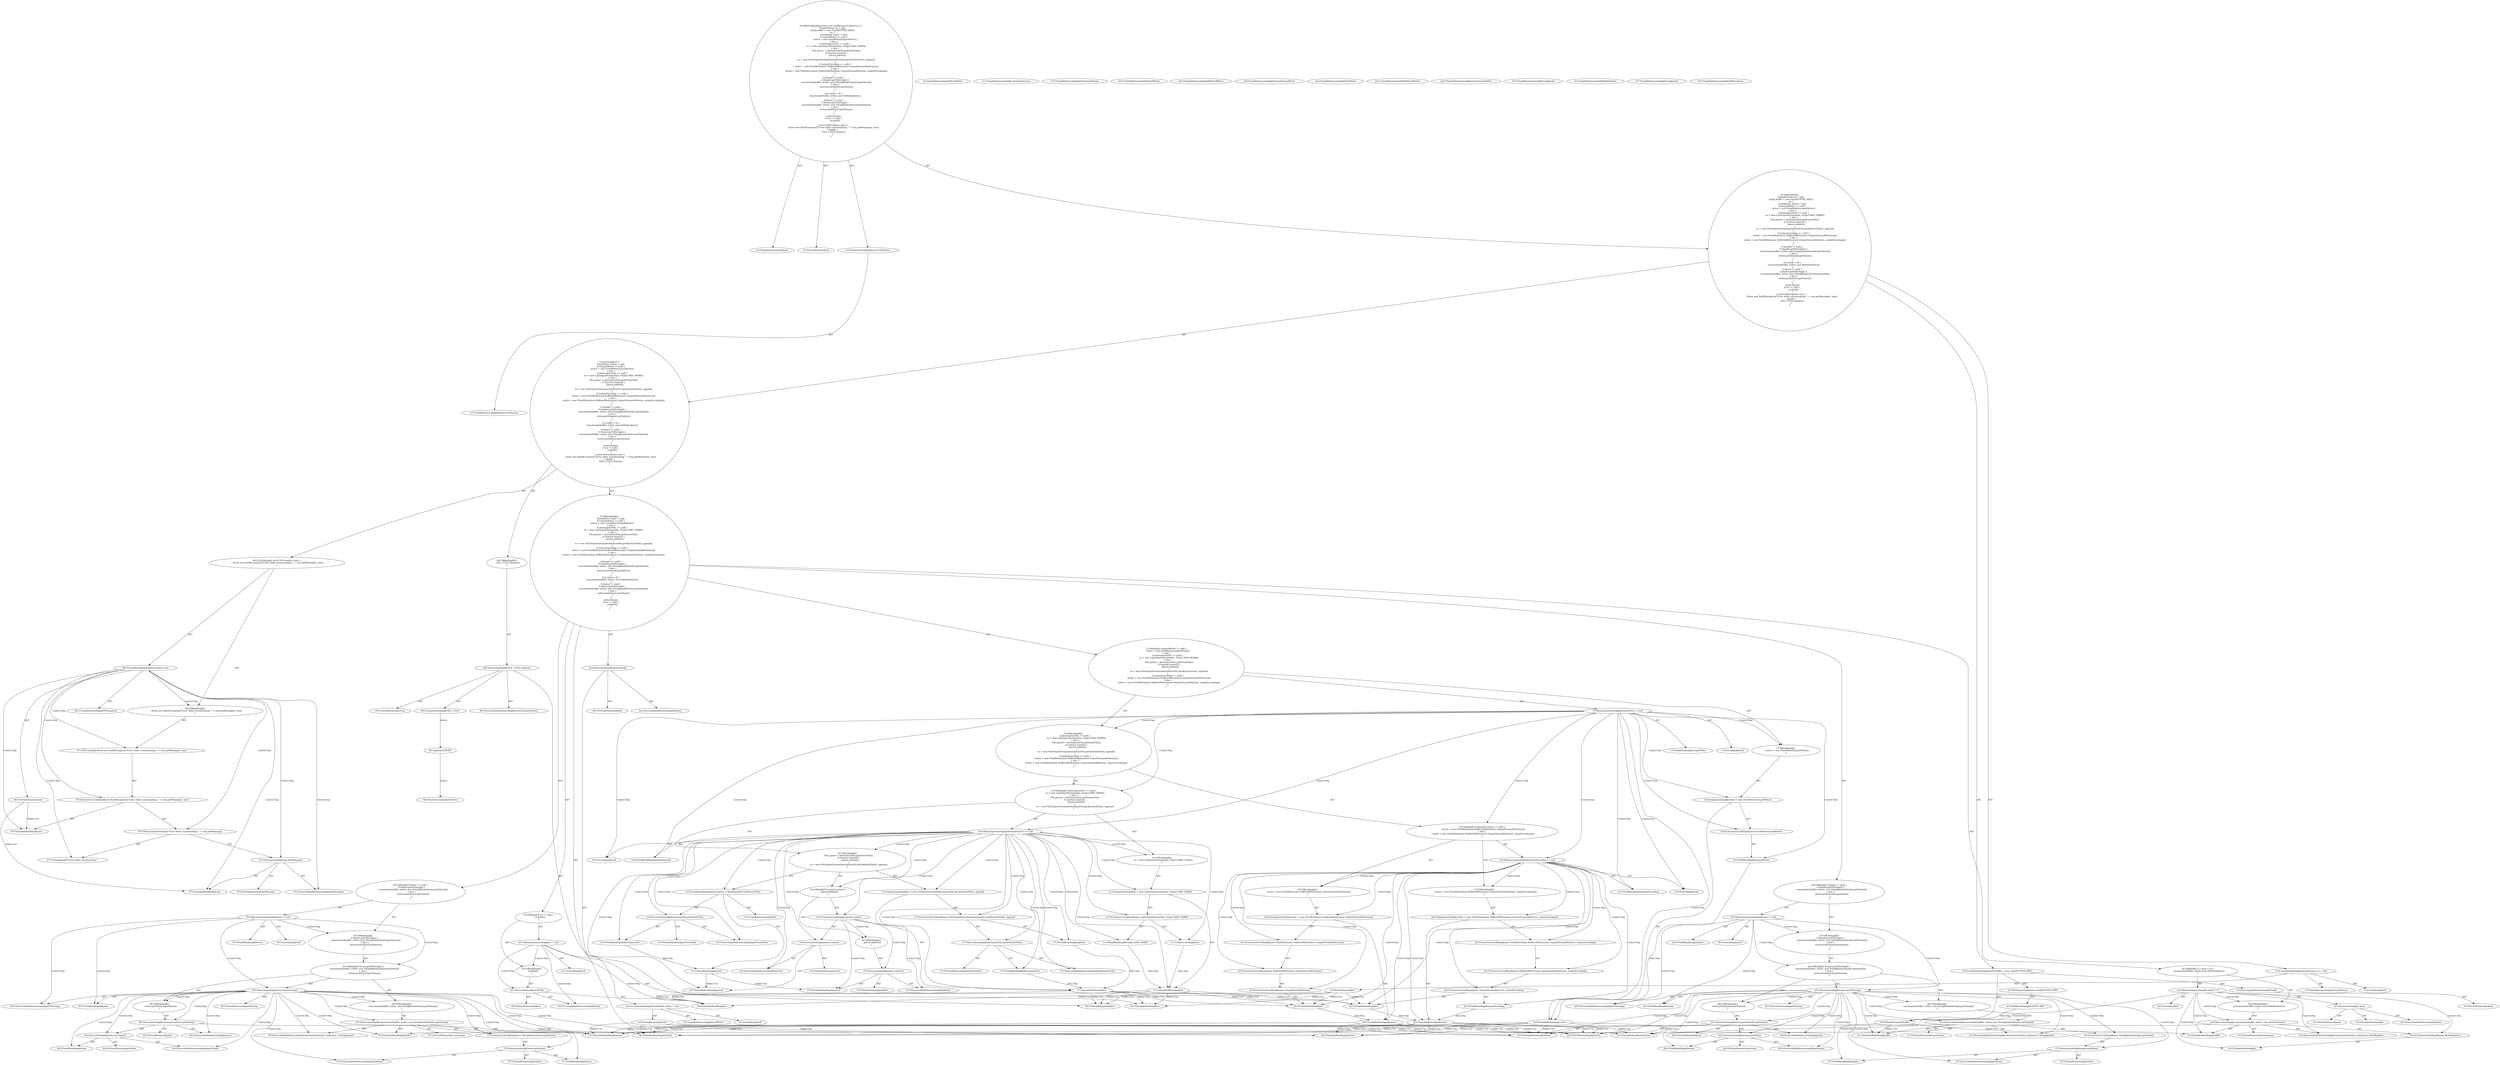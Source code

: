 digraph "cat#?,ResourceCollection" {
0 [label="2:CtTypeReferenceImpl@void" shape=ellipse]
1 [label="2:CtVirtualElement@cat" shape=ellipse]
2 [label="2:CtParameterImpl@ResourceCollection c" shape=ellipse]
3 [label="2:CtTypeReferenceImpl@ResourceCollection" shape=ellipse]
4 [label="3:CtTypeReferenceImpl@OutputStream" shape=ellipse]
5 [label="3:CtLiteralImpl@null" shape=ellipse]
6 [label="3:CtVirtualElement@os" shape=ellipse]
7 [label="3:CtLocalVariableImpl@OutputStream os = null" shape=ellipse]
8 [label="4:CtVirtualElement@char[]" shape=ellipse]
9 [label="4:CtArrayTypeReferenceImpl@char[]" shape=ellipse]
10 [label="4:CtNewArrayImpl@new char[BUFFER_SIZE]" shape=ellipse]
11 [label="4:CtFieldReadImpl@BUFFER_SIZE" shape=ellipse]
12 [label="4:CtVirtualElement@buffer" shape=ellipse]
13 [label="4:CtLocalVariableImpl@char[] buffer = new char[BUFFER_SIZE]" shape=ellipse]
14 [label="6:CtTypeReferenceImpl@PrintWriter" shape=ellipse]
15 [label="6:CtLiteralImpl@null" shape=ellipse]
16 [label="6:CtVirtualElement@writer" shape=ellipse]
17 [label="6:CtLocalVariableImpl@PrintWriter writer = null" shape=ellipse]
18 [label="7:CtFieldReadImpl@outputWriter" shape=ellipse]
19 [label="7:CtLiteralImpl@null" shape=ellipse]
20 [label="7:CtBinaryOperatorImpl@outputWriter != null" shape=ellipse]
21 [label="8:CtVariableWriteImpl@writer" shape=ellipse]
22 [label="8:CtTypeReferenceImpl@PrintWriter" shape=ellipse]
23 [label="8:CtFieldReadImpl@outputWriter" shape=ellipse]
24 [label="8:CtConstructorCallImpl@new PrintWriter(outputWriter)" shape=ellipse]
25 [label="8:CtAssignmentImpl@writer = new PrintWriter(outputWriter)" shape=ellipse]
26 [label="7:CtBlockImpl@\{
    writer = new PrintWriter(outputWriter);
\}" shape=ellipse]
27 [label="10:CtFieldReadImpl@destinationFile" shape=ellipse]
28 [label="10:CtLiteralImpl@null" shape=ellipse]
29 [label="10:CtBinaryOperatorImpl@destinationFile == null" shape=ellipse]
30 [label="11:CtVariableWriteImpl@os" shape=ellipse]
31 [label="11:CtTypeReferenceImpl@LogOutputStream" shape=ellipse]
32 [label="11:CtThisAccessImpl@this" shape=ellipse]
33 [label="11:CtFieldReadImpl@Project.MSG_WARN" shape=ellipse]
34 [label="11:CtConstructorCallImpl@new LogOutputStream(this, Project.MSG_WARN)" shape=ellipse]
35 [label="11:CtAssignmentImpl@os = new LogOutputStream(this, Project.MSG_WARN)" shape=ellipse]
36 [label="10:CtBlockImpl@\{
    os = new LogOutputStream(this, Project.MSG_WARN);
\}" shape=ellipse]
37 [label="13:CtTypeReferenceImpl@File" shape=ellipse]
38 [label="13:CtExecutableReferenceImpl@getParentFile()" shape=ellipse]
39 [label="13:CtVirtualElement@getParentFile" shape=ellipse]
40 [label="13:CtFieldReadImpl@destinationFile" shape=ellipse]
41 [label="13:CtInvocationImpl@destinationFile.getParentFile()" shape=ellipse]
42 [label="13:CtVirtualElement@parent" shape=ellipse]
43 [label="13:CtLocalVariableImpl@File parent = destinationFile.getParentFile()" shape=ellipse]
44 [label="14:CtExecutableReferenceImpl@exists()" shape=ellipse]
45 [label="14:CtVirtualElement@exists" shape=ellipse]
46 [label="14:CtVariableReadImpl@parent" shape=ellipse]
47 [label="14:CtInvocationImpl@parent.exists()" shape=ellipse]
48 [label="14:CtUnaryOperatorImpl@!parent.exists()" shape=ellipse]
49 [label="15:CtExecutableReferenceImpl@mkdirs()" shape=ellipse]
50 [label="15:CtVirtualElement@mkdirs" shape=ellipse]
51 [label="15:CtVariableReadImpl@parent" shape=ellipse]
52 [label="15:CtInvocationImpl@parent.mkdirs()" shape=ellipse]
53 [label="14:CtBlockImpl@\{
    parent.mkdirs();
\}" shape=ellipse]
54 [label="14:CtIfImpl@if (!parent.exists()) \{
    parent.mkdirs();
\}" shape=ellipse]
55 [label="17:CtVariableWriteImpl@os" shape=ellipse]
56 [label="17:CtTypeReferenceImpl@FileOutputStream" shape=ellipse]
57 [label="17:CtExecutableReferenceImpl@getAbsolutePath()" shape=ellipse]
58 [label="17:CtVirtualElement@getAbsolutePath" shape=ellipse]
59 [label="17:CtFieldReadImpl@destinationFile" shape=ellipse]
60 [label="17:CtInvocationImpl@destinationFile.getAbsolutePath()" shape=ellipse]
61 [label="17:CtFieldReadImpl@append" shape=ellipse]
62 [label="17:CtConstructorCallImpl@new FileOutputStream(destinationFile.getAbsolutePath(), append)" shape=ellipse]
63 [label="17:CtAssignmentImpl@os = new FileOutputStream(destinationFile.getAbsolutePath(), append)" shape=ellipse]
64 [label="12:CtBlockImpl@\{
    File parent = destinationFile.getParentFile();
    if (!parent.exists()) \{
        parent.mkdirs();
    \}
    os = new FileOutputStream(destinationFile.getAbsolutePath(), append);
\}" shape=ellipse]
65 [label="10:CtIfImpl@if (destinationFile == null) \{
    os = new LogOutputStream(this, Project.MSG_WARN);
\} else \{
    File parent = destinationFile.getParentFile();
    if (!parent.exists()) \{
        parent.mkdirs();
    \}
    os = new FileOutputStream(destinationFile.getAbsolutePath(), append);
\}" shape=ellipse]
66 [label="19:CtFieldReadImpl@outputEncoding" shape=ellipse]
67 [label="19:CtLiteralImpl@null" shape=ellipse]
68 [label="19:CtBinaryOperatorImpl@outputEncoding == null" shape=ellipse]
69 [label="20:CtVariableWriteImpl@writer" shape=ellipse]
70 [label="20:CtTypeReferenceImpl@PrintWriter" shape=ellipse]
71 [label="20:CtTypeReferenceImpl@BufferedWriter" shape=ellipse]
72 [label="20:CtTypeReferenceImpl@OutputStreamWriter" shape=ellipse]
73 [label="20:CtVariableReadImpl@os" shape=ellipse]
74 [label="20:CtConstructorCallImpl@new OutputStreamWriter(os)" shape=ellipse]
75 [label="20:CtConstructorCallImpl@new BufferedWriter(new OutputStreamWriter(os))" shape=ellipse]
76 [label="20:CtConstructorCallImpl@new PrintWriter(new BufferedWriter(new OutputStreamWriter(os)))" shape=ellipse]
77 [label="20:CtAssignmentImpl@writer = new PrintWriter(new BufferedWriter(new OutputStreamWriter(os)))" shape=ellipse]
78 [label="19:CtBlockImpl@\{
    writer = new PrintWriter(new BufferedWriter(new OutputStreamWriter(os)));
\}" shape=ellipse]
79 [label="22:CtVariableWriteImpl@writer" shape=ellipse]
80 [label="22:CtTypeReferenceImpl@PrintWriter" shape=ellipse]
81 [label="22:CtTypeReferenceImpl@BufferedWriter" shape=ellipse]
82 [label="22:CtTypeReferenceImpl@OutputStreamWriter" shape=ellipse]
83 [label="22:CtVariableReadImpl@os" shape=ellipse]
84 [label="22:CtFieldReadImpl@outputEncoding" shape=ellipse]
85 [label="22:CtConstructorCallImpl@new OutputStreamWriter(os, outputEncoding)" shape=ellipse]
86 [label="22:CtConstructorCallImpl@new BufferedWriter(new OutputStreamWriter(os, outputEncoding))" shape=ellipse]
87 [label="22:CtConstructorCallImpl@new PrintWriter(new BufferedWriter(new OutputStreamWriter(os, outputEncoding)))" shape=ellipse]
88 [label="22:CtAssignmentImpl@writer = new PrintWriter(new BufferedWriter(new OutputStreamWriter(os, outputEncoding)))" shape=ellipse]
89 [label="21:CtBlockImpl@\{
    writer = new PrintWriter(new BufferedWriter(new OutputStreamWriter(os, outputEncoding)));
\}" shape=ellipse]
90 [label="19:CtIfImpl@if (outputEncoding == null) \{
    writer = new PrintWriter(new BufferedWriter(new OutputStreamWriter(os)));
\} else \{
    writer = new PrintWriter(new BufferedWriter(new OutputStreamWriter(os, outputEncoding)));
\}" shape=ellipse]
91 [label="9:CtBlockImpl@\{
    if (destinationFile == null) \{
        os = new LogOutputStream(this, Project.MSG_WARN);
    \} else \{
        File parent = destinationFile.getParentFile();
        if (!parent.exists()) \{
            parent.mkdirs();
        \}
        os = new FileOutputStream(destinationFile.getAbsolutePath(), append);
    \}
    if (outputEncoding == null) \{
        writer = new PrintWriter(new BufferedWriter(new OutputStreamWriter(os)));
    \} else \{
        writer = new PrintWriter(new BufferedWriter(new OutputStreamWriter(os, outputEncoding)));
    \}
\}" shape=ellipse]
92 [label="7:CtIfImpl@if (outputWriter != null) \{
    writer = new PrintWriter(outputWriter);
\} else \{
    if (destinationFile == null) \{
        os = new LogOutputStream(this, Project.MSG_WARN);
    \} else \{
        File parent = destinationFile.getParentFile();
        if (!parent.exists()) \{
            parent.mkdirs();
        \}
        os = new FileOutputStream(destinationFile.getAbsolutePath(), append);
    \}
    if (outputEncoding == null) \{
        writer = new PrintWriter(new BufferedWriter(new OutputStreamWriter(os)));
    \} else \{
        writer = new PrintWriter(new BufferedWriter(new OutputStreamWriter(os, outputEncoding)));
    \}
\}" shape=ellipse]
93 [label="25:CtFieldReadImpl@header" shape=ellipse]
94 [label="25:CtLiteralImpl@null" shape=ellipse]
95 [label="25:CtBinaryOperatorImpl@header != null" shape=ellipse]
96 [label="26:CtExecutableReferenceImpl@getFiltering()" shape=ellipse]
97 [label="26:CtVirtualElement@getFiltering" shape=ellipse]
98 [label="26:CtFieldReadImpl@header" shape=ellipse]
99 [label="26:CtInvocationImpl@header.getFiltering()" shape=ellipse]
100 [label="27:CtExecutableReferenceImpl@concatenate(char[],<unknown>,StringReader)" shape=ellipse]
101 [label="27:CtVirtualElement@concatenate" shape=ellipse]
102 [label="27:CtVariableReadImpl@buffer" shape=ellipse]
103 [label="27:CtVariableReadImpl@writer" shape=ellipse]
104 [label="27:CtTypeReferenceImpl@StringReader" shape=ellipse]
105 [label="27:CtExecutableReferenceImpl@getValue()" shape=ellipse]
106 [label="27:CtVirtualElement@getValue" shape=ellipse]
107 [label="27:CtFieldReadImpl@header" shape=ellipse]
108 [label="27:CtInvocationImpl@header.getValue()" shape=ellipse]
109 [label="27:CtConstructorCallImpl@new StringReader(header.getValue())" shape=ellipse]
110 [label="27:CtInvocationImpl@concatenate(buffer, writer, new StringReader(header.getValue()))" shape=ellipse]
111 [label="26:CtBlockImpl@\{
    concatenate(buffer, writer, new StringReader(header.getValue()));
\}" shape=ellipse]
112 [label="29:CtExecutableReferenceImpl@print()" shape=ellipse]
113 [label="29:CtVirtualElement@print" shape=ellipse]
114 [label="29:CtVariableReadImpl@writer" shape=ellipse]
115 [label="29:CtExecutableReferenceImpl@getValue()" shape=ellipse]
116 [label="29:CtVirtualElement@getValue" shape=ellipse]
117 [label="29:CtFieldReadImpl@header" shape=ellipse]
118 [label="29:CtInvocationImpl@header.getValue()" shape=ellipse]
119 [label="29:CtInvocationImpl@writer.print(header.getValue())" shape=ellipse]
120 [label="28:CtBlockImpl@\{
    writer.print(header.getValue());
\}" shape=ellipse]
121 [label="26:CtIfImpl@if (header.getFiltering()) \{
    concatenate(buffer, writer, new StringReader(header.getValue()));
\} else \{
    writer.print(header.getValue());
\}" shape=ellipse]
122 [label="25:CtBlockImpl@\{
    if (header.getFiltering()) \{
        concatenate(buffer, writer, new StringReader(header.getValue()));
    \} else \{
        writer.print(header.getValue());
    \}
\}" shape=ellipse]
123 [label="25:CtIfImpl@if (header != null) \{
    if (header.getFiltering()) \{
        concatenate(buffer, writer, new StringReader(header.getValue()));
    \} else \{
        writer.print(header.getValue());
    \}
\}" shape=ellipse]
124 [label="32:CtExecutableReferenceImpl@size()" shape=ellipse]
125 [label="32:CtVirtualElement@size" shape=ellipse]
126 [label="32:CtVariableReadImpl@c" shape=ellipse]
127 [label="32:CtInvocationImpl@c.size()" shape=ellipse]
128 [label="32:CtLiteralImpl@0" shape=ellipse]
129 [label="32:CtBinaryOperatorImpl@c.size() > 0" shape=ellipse]
130 [label="33:CtExecutableReferenceImpl@concatenate(char[],<unknown>,MultiReader)" shape=ellipse]
131 [label="33:CtVirtualElement@concatenate" shape=ellipse]
132 [label="33:CtVariableReadImpl@buffer" shape=ellipse]
133 [label="33:CtVariableReadImpl@writer" shape=ellipse]
134 [label="33:CtTypeReferenceImpl@MultiReader" shape=ellipse]
135 [label="33:CtVariableReadImpl@c" shape=ellipse]
136 [label="33:CtConstructorCallImpl@new MultiReader(c)" shape=ellipse]
137 [label="33:CtInvocationImpl@concatenate(buffer, writer, new MultiReader(c))" shape=ellipse]
138 [label="32:CtBlockImpl@\{
    concatenate(buffer, writer, new MultiReader(c));
\}" shape=ellipse]
139 [label="32:CtIfImpl@if (c.size() > 0) \{
    concatenate(buffer, writer, new MultiReader(c));
\}" shape=ellipse]
140 [label="35:CtFieldReadImpl@footer" shape=ellipse]
141 [label="35:CtLiteralImpl@null" shape=ellipse]
142 [label="35:CtBinaryOperatorImpl@footer != null" shape=ellipse]
143 [label="36:CtExecutableReferenceImpl@getFiltering()" shape=ellipse]
144 [label="36:CtVirtualElement@getFiltering" shape=ellipse]
145 [label="36:CtFieldReadImpl@footer" shape=ellipse]
146 [label="36:CtInvocationImpl@footer.getFiltering()" shape=ellipse]
147 [label="37:CtExecutableReferenceImpl@concatenate(char[],<unknown>,StringReader)" shape=ellipse]
148 [label="37:CtVirtualElement@concatenate" shape=ellipse]
149 [label="37:CtVariableReadImpl@buffer" shape=ellipse]
150 [label="37:CtVariableReadImpl@writer" shape=ellipse]
151 [label="37:CtTypeReferenceImpl@StringReader" shape=ellipse]
152 [label="37:CtExecutableReferenceImpl@getValue()" shape=ellipse]
153 [label="37:CtVirtualElement@getValue" shape=ellipse]
154 [label="37:CtFieldReadImpl@footer" shape=ellipse]
155 [label="37:CtInvocationImpl@footer.getValue()" shape=ellipse]
156 [label="37:CtConstructorCallImpl@new StringReader(footer.getValue())" shape=ellipse]
157 [label="37:CtInvocationImpl@concatenate(buffer, writer, new StringReader(footer.getValue()))" shape=ellipse]
158 [label="36:CtBlockImpl@\{
    concatenate(buffer, writer, new StringReader(footer.getValue()));
\}" shape=ellipse]
159 [label="39:CtExecutableReferenceImpl@print()" shape=ellipse]
160 [label="39:CtVirtualElement@print" shape=ellipse]
161 [label="39:CtVariableReadImpl@writer" shape=ellipse]
162 [label="39:CtExecutableReferenceImpl@getValue()" shape=ellipse]
163 [label="39:CtVirtualElement@getValue" shape=ellipse]
164 [label="39:CtFieldReadImpl@footer" shape=ellipse]
165 [label="39:CtInvocationImpl@footer.getValue()" shape=ellipse]
166 [label="39:CtInvocationImpl@writer.print(footer.getValue())" shape=ellipse]
167 [label="38:CtBlockImpl@\{
    writer.print(footer.getValue());
\}" shape=ellipse]
168 [label="36:CtIfImpl@if (footer.getFiltering()) \{
    concatenate(buffer, writer, new StringReader(footer.getValue()));
\} else \{
    writer.print(footer.getValue());
\}" shape=ellipse]
169 [label="35:CtBlockImpl@\{
    if (footer.getFiltering()) \{
        concatenate(buffer, writer, new StringReader(footer.getValue()));
    \} else \{
        writer.print(footer.getValue());
    \}
\}" shape=ellipse]
170 [label="35:CtIfImpl@if (footer != null) \{
    if (footer.getFiltering()) \{
        concatenate(buffer, writer, new StringReader(footer.getValue()));
    \} else \{
        writer.print(footer.getValue());
    \}
\}" shape=ellipse]
171 [label="42:CtExecutableReferenceImpl@flush()" shape=ellipse]
172 [label="42:CtVirtualElement@flush" shape=ellipse]
173 [label="42:CtVariableReadImpl@writer" shape=ellipse]
174 [label="42:CtInvocationImpl@writer.flush()" shape=ellipse]
175 [label="43:CtVariableReadImpl@os" shape=ellipse]
176 [label="43:CtLiteralImpl@null" shape=ellipse]
177 [label="43:CtBinaryOperatorImpl@os != null" shape=ellipse]
178 [label="44:CtExecutableReferenceImpl@flush()" shape=ellipse]
179 [label="44:CtVirtualElement@flush" shape=ellipse]
180 [label="44:CtVariableReadImpl@os" shape=ellipse]
181 [label="44:CtInvocationImpl@os.flush()" shape=ellipse]
182 [label="43:CtBlockImpl@\{
    os.flush();
\}" shape=ellipse]
183 [label="43:CtIfImpl@if (os != null) \{
    os.flush();
\}" shape=ellipse]
184 [label="5:CtBlockImpl@\{
    PrintWriter writer = null;
    if (outputWriter != null) \{
        writer = new PrintWriter(outputWriter);
    \} else \{
        if (destinationFile == null) \{
            os = new LogOutputStream(this, Project.MSG_WARN);
        \} else \{
            File parent = destinationFile.getParentFile();
            if (!parent.exists()) \{
                parent.mkdirs();
            \}
            os = new FileOutputStream(destinationFile.getAbsolutePath(), append);
        \}
        if (outputEncoding == null) \{
            writer = new PrintWriter(new BufferedWriter(new OutputStreamWriter(os)));
        \} else \{
            writer = new PrintWriter(new BufferedWriter(new OutputStreamWriter(os, outputEncoding)));
        \}
    \}
    if (header != null) \{
        if (header.getFiltering()) \{
            concatenate(buffer, writer, new StringReader(header.getValue()));
        \} else \{
            writer.print(header.getValue());
        \}
    \}
    if (c.size() > 0) \{
        concatenate(buffer, writer, new MultiReader(c));
    \}
    if (footer != null) \{
        if (footer.getFiltering()) \{
            concatenate(buffer, writer, new StringReader(footer.getValue()));
        \} else \{
            writer.print(footer.getValue());
        \}
    \}
    writer.flush();
    if (os != null) \{
        os.flush();
    \}
\}" shape=ellipse]
185 [label="46:CtVirtualElement@ioex" shape=ellipse]
186 [label="46:CtTypeReferenceImpl@IOException" shape=ellipse]
187 [label="46:CtCatchVariableImpl@IOException ioex" shape=ellipse]
188 [label="47:CtTypeReferenceImpl@BuildException" shape=ellipse]
189 [label="47:CtLiteralImpl@\"Error while concatenating: \"" shape=ellipse]
190 [label="47:CtExecutableReferenceImpl@getMessage()" shape=ellipse]
191 [label="47:CtVirtualElement@getMessage" shape=ellipse]
192 [label="47:CtVariableReadImpl@ioex" shape=ellipse]
193 [label="47:CtInvocationImpl@ioex.getMessage()" shape=ellipse]
194 [label="47:CtBinaryOperatorImpl@\"Error while concatenating: \" + ioex.getMessage()" shape=ellipse]
195 [label="47:CtVariableReadImpl@ioex" shape=ellipse]
196 [label="47:CtConstructorCallImpl@new BuildException(\"Error while concatenating: \" + ioex.getMessage(), ioex)" shape=ellipse]
197 [label="47:CtThrowImpl@throw new BuildException(\"Error while concatenating: \" + ioex.getMessage(), ioex)" shape=ellipse]
198 [label="46:CtBlockImpl@\{
    throw new BuildException(\"Error while concatenating: \" + ioex.getMessage(), ioex);
\}" shape=ellipse]
199 [label="46:CtCatchImpl@ catch (IOException ioex) \{
    throw new BuildException(\"Error while concatenating: \" + ioex.getMessage(), ioex);
\}" shape=ellipse]
200 [label="49:CtExecutableReferenceImpl@close(OutputStream)" shape=ellipse]
201 [label="49:CtVirtualElement@close" shape=ellipse]
202 [label="49:CtTypeAccessImpl@FILE_UTILS" shape=ellipse]
203 [label="49:CtVariableReadImpl@os" shape=ellipse]
204 [label="49:CtInvocationImpl@FILE_UTILS.close(os)" shape=ellipse]
205 [label="48:CtBlockImpl@\{
    FILE_UTILS.close(os);
\}" shape=ellipse]
206 [label="5:CtTryImpl@try \{
    PrintWriter writer = null;
    if (outputWriter != null) \{
        writer = new PrintWriter(outputWriter);
    \} else \{
        if (destinationFile == null) \{
            os = new LogOutputStream(this, Project.MSG_WARN);
        \} else \{
            File parent = destinationFile.getParentFile();
            if (!parent.exists()) \{
                parent.mkdirs();
            \}
            os = new FileOutputStream(destinationFile.getAbsolutePath(), append);
        \}
        if (outputEncoding == null) \{
            writer = new PrintWriter(new BufferedWriter(new OutputStreamWriter(os)));
        \} else \{
            writer = new PrintWriter(new BufferedWriter(new OutputStreamWriter(os, outputEncoding)));
        \}
    \}
    if (header != null) \{
        if (header.getFiltering()) \{
            concatenate(buffer, writer, new StringReader(header.getValue()));
        \} else \{
            writer.print(header.getValue());
        \}
    \}
    if (c.size() > 0) \{
        concatenate(buffer, writer, new MultiReader(c));
    \}
    if (footer != null) \{
        if (footer.getFiltering()) \{
            concatenate(buffer, writer, new StringReader(footer.getValue()));
        \} else \{
            writer.print(footer.getValue());
        \}
    \}
    writer.flush();
    if (os != null) \{
        os.flush();
    \}
\} catch (IOException ioex) \{
    throw new BuildException(\"Error while concatenating: \" + ioex.getMessage(), ioex);
\} finally \{
    FILE_UTILS.close(os);
\}" shape=ellipse]
207 [label="2:CtBlockImpl@\{
    OutputStream os = null;
    char[] buffer = new char[BUFFER_SIZE];
    try \{
        PrintWriter writer = null;
        if (outputWriter != null) \{
            writer = new PrintWriter(outputWriter);
        \} else \{
            if (destinationFile == null) \{
                os = new LogOutputStream(this, Project.MSG_WARN);
            \} else \{
                File parent = destinationFile.getParentFile();
                if (!parent.exists()) \{
                    parent.mkdirs();
                \}
                os = new FileOutputStream(destinationFile.getAbsolutePath(), append);
            \}
            if (outputEncoding == null) \{
                writer = new PrintWriter(new BufferedWriter(new OutputStreamWriter(os)));
            \} else \{
                writer = new PrintWriter(new BufferedWriter(new OutputStreamWriter(os, outputEncoding)));
            \}
        \}
        if (header != null) \{
            if (header.getFiltering()) \{
                concatenate(buffer, writer, new StringReader(header.getValue()));
            \} else \{
                writer.print(header.getValue());
            \}
        \}
        if (c.size() > 0) \{
            concatenate(buffer, writer, new MultiReader(c));
        \}
        if (footer != null) \{
            if (footer.getFiltering()) \{
                concatenate(buffer, writer, new StringReader(footer.getValue()));
            \} else \{
                writer.print(footer.getValue());
            \}
        \}
        writer.flush();
        if (os != null) \{
            os.flush();
        \}
    \} catch (IOException ioex) \{
        throw new BuildException(\"Error while concatenating: \" + ioex.getMessage(), ioex);
    \} finally \{
        FILE_UTILS.close(os);
    \}
\}" shape=ellipse]
208 [label="2:CtMethodImpl@private void cat(ResourceCollection c) \{
    OutputStream os = null;
    char[] buffer = new char[BUFFER_SIZE];
    try \{
        PrintWriter writer = null;
        if (outputWriter != null) \{
            writer = new PrintWriter(outputWriter);
        \} else \{
            if (destinationFile == null) \{
                os = new LogOutputStream(this, Project.MSG_WARN);
            \} else \{
                File parent = destinationFile.getParentFile();
                if (!parent.exists()) \{
                    parent.mkdirs();
                \}
                os = new FileOutputStream(destinationFile.getAbsolutePath(), append);
            \}
            if (outputEncoding == null) \{
                writer = new PrintWriter(new BufferedWriter(new OutputStreamWriter(os)));
            \} else \{
                writer = new PrintWriter(new BufferedWriter(new OutputStreamWriter(os, outputEncoding)));
            \}
        \}
        if (header != null) \{
            if (header.getFiltering()) \{
                concatenate(buffer, writer, new StringReader(header.getValue()));
            \} else \{
                writer.print(header.getValue());
            \}
        \}
        if (c.size() > 0) \{
            concatenate(buffer, writer, new MultiReader(c));
        \}
        if (footer != null) \{
            if (footer.getFiltering()) \{
                concatenate(buffer, writer, new StringReader(footer.getValue()));
            \} else \{
                writer.print(footer.getValue());
            \}
        \}
        writer.flush();
        if (os != null) \{
            os.flush();
        \}
    \} catch (IOException ioex) \{
        throw new BuildException(\"Error while concatenating: \" + ioex.getMessage(), ioex);
    \} finally \{
        FILE_UTILS.close(os);
    \}
\}" shape=ellipse]
209 [label="49:Update@UPDATE" shape=ellipse]
210 [label="49:CtTypeAccessImpl@FileUtils" shape=ellipse]
2 -> 3 [label="AST"];
6 -> 73 [label="Define-Use"];
6 -> 83 [label="Define-Use"];
6 -> 175 [label="Define-Use"];
6 -> 180 [label="Define-Use"];
6 -> 203 [label="Define-Use"];
7 -> 6 [label="AST"];
7 -> 4 [label="AST"];
7 -> 5 [label="AST"];
9 -> 8 [label="AST"];
10 -> 11 [label="AST"];
11 -> 12 [label="Data Dep"];
12 -> 102 [label="Define-Use"];
12 -> 132 [label="Define-Use"];
12 -> 149 [label="Define-Use"];
13 -> 12 [label="AST"];
13 -> 9 [label="AST"];
13 -> 10 [label="AST"];
16 -> 103 [label="Define-Use"];
16 -> 114 [label="Define-Use"];
16 -> 133 [label="Define-Use"];
16 -> 150 [label="Define-Use"];
16 -> 161 [label="Define-Use"];
16 -> 173 [label="Define-Use"];
17 -> 16 [label="AST"];
17 -> 14 [label="AST"];
17 -> 15 [label="AST"];
20 -> 18 [label="AST"];
20 -> 19 [label="AST"];
20 -> 26 [label="Control Dep"];
20 -> 25 [label="Control Dep"];
20 -> 21 [label="Control Dep"];
20 -> 24 [label="Control Dep"];
20 -> 23 [label="Control Dep"];
20 -> 91 [label="Control Dep"];
20 -> 65 [label="Control Dep"];
20 -> 29 [label="Control Dep"];
20 -> 27 [label="Control Dep"];
20 -> 28 [label="Control Dep"];
20 -> 90 [label="Control Dep"];
20 -> 68 [label="Control Dep"];
20 -> 66 [label="Control Dep"];
20 -> 67 [label="Control Dep"];
21 -> 103 [label="Define-Use"];
21 -> 114 [label="Define-Use"];
21 -> 133 [label="Define-Use"];
21 -> 150 [label="Define-Use"];
21 -> 161 [label="Define-Use"];
21 -> 173 [label="Define-Use"];
23 -> 21 [label="Data Dep"];
24 -> 23 [label="AST"];
25 -> 21 [label="AST"];
25 -> 24 [label="AST"];
26 -> 25 [label="AST"];
29 -> 27 [label="AST"];
29 -> 28 [label="AST"];
29 -> 36 [label="Control Dep"];
29 -> 35 [label="Control Dep"];
29 -> 30 [label="Control Dep"];
29 -> 34 [label="Control Dep"];
29 -> 32 [label="Control Dep"];
29 -> 33 [label="Control Dep"];
29 -> 64 [label="Control Dep"];
29 -> 43 [label="Control Dep"];
29 -> 41 [label="Control Dep"];
29 -> 38 [label="Control Dep"];
29 -> 40 [label="Control Dep"];
29 -> 54 [label="Control Dep"];
29 -> 48 [label="Control Dep"];
29 -> 47 [label="Control Dep"];
29 -> 44 [label="Control Dep"];
29 -> 46 [label="Control Dep"];
29 -> 63 [label="Control Dep"];
29 -> 55 [label="Control Dep"];
29 -> 62 [label="Control Dep"];
29 -> 60 [label="Control Dep"];
29 -> 57 [label="Control Dep"];
29 -> 59 [label="Control Dep"];
29 -> 61 [label="Control Dep"];
30 -> 73 [label="Define-Use"];
30 -> 83 [label="Define-Use"];
30 -> 175 [label="Define-Use"];
30 -> 180 [label="Define-Use"];
30 -> 203 [label="Define-Use"];
32 -> 30 [label="Data Dep"];
33 -> 30 [label="Data Dep"];
34 -> 32 [label="AST"];
34 -> 33 [label="AST"];
35 -> 30 [label="AST"];
35 -> 34 [label="AST"];
36 -> 35 [label="AST"];
40 -> 42 [label="Data Dep"];
41 -> 39 [label="AST"];
41 -> 40 [label="AST"];
41 -> 38 [label="AST"];
42 -> 46 [label="Define-Use"];
42 -> 51 [label="Define-Use"];
43 -> 42 [label="AST"];
43 -> 37 [label="AST"];
43 -> 41 [label="AST"];
47 -> 45 [label="AST"];
47 -> 46 [label="AST"];
47 -> 44 [label="AST"];
48 -> 47 [label="AST"];
48 -> 53 [label="Control Dep"];
48 -> 52 [label="Control Dep"];
48 -> 49 [label="Control Dep"];
48 -> 51 [label="Control Dep"];
52 -> 50 [label="AST"];
52 -> 51 [label="AST"];
52 -> 49 [label="AST"];
53 -> 52 [label="AST"];
54 -> 48 [label="AST"];
54 -> 53 [label="AST"];
55 -> 73 [label="Define-Use"];
55 -> 83 [label="Define-Use"];
55 -> 175 [label="Define-Use"];
55 -> 180 [label="Define-Use"];
55 -> 203 [label="Define-Use"];
59 -> 55 [label="Data Dep"];
60 -> 58 [label="AST"];
60 -> 59 [label="AST"];
60 -> 57 [label="AST"];
61 -> 55 [label="Data Dep"];
62 -> 60 [label="AST"];
62 -> 61 [label="AST"];
63 -> 55 [label="AST"];
63 -> 62 [label="AST"];
64 -> 43 [label="AST"];
64 -> 54 [label="AST"];
64 -> 63 [label="AST"];
65 -> 29 [label="AST"];
65 -> 36 [label="AST"];
65 -> 64 [label="AST"];
68 -> 66 [label="AST"];
68 -> 67 [label="AST"];
68 -> 78 [label="Control Dep"];
68 -> 77 [label="Control Dep"];
68 -> 69 [label="Control Dep"];
68 -> 76 [label="Control Dep"];
68 -> 75 [label="Control Dep"];
68 -> 74 [label="Control Dep"];
68 -> 73 [label="Control Dep"];
68 -> 89 [label="Control Dep"];
68 -> 88 [label="Control Dep"];
68 -> 79 [label="Control Dep"];
68 -> 87 [label="Control Dep"];
68 -> 86 [label="Control Dep"];
68 -> 85 [label="Control Dep"];
68 -> 83 [label="Control Dep"];
68 -> 84 [label="Control Dep"];
69 -> 103 [label="Define-Use"];
69 -> 114 [label="Define-Use"];
69 -> 133 [label="Define-Use"];
69 -> 150 [label="Define-Use"];
69 -> 161 [label="Define-Use"];
69 -> 173 [label="Define-Use"];
73 -> 69 [label="Data Dep"];
74 -> 73 [label="AST"];
75 -> 74 [label="AST"];
76 -> 75 [label="AST"];
77 -> 69 [label="AST"];
77 -> 76 [label="AST"];
78 -> 77 [label="AST"];
79 -> 103 [label="Define-Use"];
79 -> 114 [label="Define-Use"];
79 -> 133 [label="Define-Use"];
79 -> 150 [label="Define-Use"];
79 -> 161 [label="Define-Use"];
79 -> 173 [label="Define-Use"];
83 -> 79 [label="Data Dep"];
84 -> 79 [label="Data Dep"];
85 -> 83 [label="AST"];
85 -> 84 [label="AST"];
86 -> 85 [label="AST"];
87 -> 86 [label="AST"];
88 -> 79 [label="AST"];
88 -> 87 [label="AST"];
89 -> 88 [label="AST"];
90 -> 68 [label="AST"];
90 -> 78 [label="AST"];
90 -> 89 [label="AST"];
91 -> 65 [label="AST"];
91 -> 90 [label="AST"];
92 -> 20 [label="AST"];
92 -> 26 [label="AST"];
92 -> 91 [label="AST"];
95 -> 93 [label="AST"];
95 -> 94 [label="AST"];
95 -> 122 [label="Control Dep"];
95 -> 121 [label="Control Dep"];
95 -> 99 [label="Control Dep"];
95 -> 96 [label="Control Dep"];
95 -> 98 [label="Control Dep"];
99 -> 97 [label="AST"];
99 -> 98 [label="AST"];
99 -> 96 [label="AST"];
99 -> 111 [label="Control Dep"];
99 -> 110 [label="Control Dep"];
99 -> 100 [label="Control Dep"];
99 -> 102 [label="Control Dep"];
99 -> 103 [label="Control Dep"];
99 -> 109 [label="Control Dep"];
99 -> 108 [label="Control Dep"];
99 -> 105 [label="Control Dep"];
99 -> 107 [label="Control Dep"];
99 -> 120 [label="Control Dep"];
99 -> 119 [label="Control Dep"];
99 -> 112 [label="Control Dep"];
99 -> 114 [label="Control Dep"];
99 -> 118 [label="Control Dep"];
99 -> 115 [label="Control Dep"];
99 -> 117 [label="Control Dep"];
108 -> 106 [label="AST"];
108 -> 107 [label="AST"];
108 -> 105 [label="AST"];
109 -> 108 [label="AST"];
110 -> 101 [label="AST"];
110 -> 100 [label="AST"];
110 -> 102 [label="AST"];
110 -> 103 [label="AST"];
110 -> 109 [label="AST"];
111 -> 110 [label="AST"];
118 -> 116 [label="AST"];
118 -> 117 [label="AST"];
118 -> 115 [label="AST"];
119 -> 113 [label="AST"];
119 -> 114 [label="AST"];
119 -> 112 [label="AST"];
119 -> 118 [label="AST"];
120 -> 119 [label="AST"];
121 -> 99 [label="AST"];
121 -> 111 [label="AST"];
121 -> 120 [label="AST"];
122 -> 121 [label="AST"];
123 -> 95 [label="AST"];
123 -> 122 [label="AST"];
127 -> 125 [label="AST"];
127 -> 126 [label="AST"];
127 -> 124 [label="AST"];
129 -> 127 [label="AST"];
129 -> 128 [label="AST"];
129 -> 138 [label="Control Dep"];
129 -> 137 [label="Control Dep"];
129 -> 130 [label="Control Dep"];
129 -> 132 [label="Control Dep"];
129 -> 133 [label="Control Dep"];
129 -> 136 [label="Control Dep"];
129 -> 135 [label="Control Dep"];
136 -> 135 [label="AST"];
137 -> 131 [label="AST"];
137 -> 130 [label="AST"];
137 -> 132 [label="AST"];
137 -> 133 [label="AST"];
137 -> 136 [label="AST"];
138 -> 137 [label="AST"];
139 -> 129 [label="AST"];
139 -> 138 [label="AST"];
142 -> 140 [label="AST"];
142 -> 141 [label="AST"];
142 -> 169 [label="Control Dep"];
142 -> 168 [label="Control Dep"];
142 -> 146 [label="Control Dep"];
142 -> 143 [label="Control Dep"];
142 -> 145 [label="Control Dep"];
146 -> 144 [label="AST"];
146 -> 145 [label="AST"];
146 -> 143 [label="AST"];
146 -> 158 [label="Control Dep"];
146 -> 157 [label="Control Dep"];
146 -> 147 [label="Control Dep"];
146 -> 149 [label="Control Dep"];
146 -> 150 [label="Control Dep"];
146 -> 156 [label="Control Dep"];
146 -> 155 [label="Control Dep"];
146 -> 152 [label="Control Dep"];
146 -> 154 [label="Control Dep"];
146 -> 167 [label="Control Dep"];
146 -> 166 [label="Control Dep"];
146 -> 159 [label="Control Dep"];
146 -> 161 [label="Control Dep"];
146 -> 165 [label="Control Dep"];
146 -> 162 [label="Control Dep"];
146 -> 164 [label="Control Dep"];
155 -> 153 [label="AST"];
155 -> 154 [label="AST"];
155 -> 152 [label="AST"];
156 -> 155 [label="AST"];
157 -> 148 [label="AST"];
157 -> 147 [label="AST"];
157 -> 149 [label="AST"];
157 -> 150 [label="AST"];
157 -> 156 [label="AST"];
158 -> 157 [label="AST"];
165 -> 163 [label="AST"];
165 -> 164 [label="AST"];
165 -> 162 [label="AST"];
166 -> 160 [label="AST"];
166 -> 161 [label="AST"];
166 -> 159 [label="AST"];
166 -> 165 [label="AST"];
167 -> 166 [label="AST"];
168 -> 146 [label="AST"];
168 -> 158 [label="AST"];
168 -> 167 [label="AST"];
169 -> 168 [label="AST"];
170 -> 142 [label="AST"];
170 -> 169 [label="AST"];
174 -> 172 [label="AST"];
174 -> 173 [label="AST"];
174 -> 171 [label="AST"];
177 -> 175 [label="AST"];
177 -> 176 [label="AST"];
177 -> 182 [label="Control Dep"];
177 -> 181 [label="Control Dep"];
177 -> 178 [label="Control Dep"];
177 -> 180 [label="Control Dep"];
181 -> 179 [label="AST"];
181 -> 180 [label="AST"];
181 -> 178 [label="AST"];
182 -> 181 [label="AST"];
183 -> 177 [label="AST"];
183 -> 182 [label="AST"];
184 -> 17 [label="AST"];
184 -> 92 [label="AST"];
184 -> 123 [label="AST"];
184 -> 139 [label="AST"];
184 -> 170 [label="AST"];
184 -> 174 [label="AST"];
184 -> 183 [label="AST"];
185 -> 192 [label="Define-Use"];
185 -> 195 [label="Define-Use"];
187 -> 185 [label="AST"];
187 -> 186 [label="AST"];
187 -> 198 [label="Control Dep"];
187 -> 197 [label="Control Dep"];
187 -> 196 [label="Control Dep"];
187 -> 194 [label="Control Dep"];
187 -> 189 [label="Control Dep"];
187 -> 193 [label="Control Dep"];
187 -> 190 [label="Control Dep"];
187 -> 192 [label="Control Dep"];
187 -> 195 [label="Control Dep"];
193 -> 191 [label="AST"];
193 -> 192 [label="AST"];
193 -> 190 [label="AST"];
194 -> 189 [label="AST"];
194 -> 193 [label="AST"];
196 -> 194 [label="AST"];
196 -> 195 [label="AST"];
197 -> 196 [label="AST"];
198 -> 197 [label="AST"];
199 -> 187 [label="AST"];
199 -> 198 [label="AST"];
202 -> 209 [label="Action"];
204 -> 201 [label="AST"];
204 -> 202 [label="AST"];
204 -> 200 [label="AST"];
204 -> 203 [label="AST"];
205 -> 204 [label="AST"];
206 -> 184 [label="AST"];
206 -> 199 [label="AST"];
206 -> 205 [label="AST"];
207 -> 7 [label="AST"];
207 -> 13 [label="AST"];
207 -> 206 [label="AST"];
208 -> 1 [label="AST"];
208 -> 0 [label="AST"];
208 -> 2 [label="AST"];
208 -> 207 [label="AST"];
209 -> 210 [label="Action"];
}